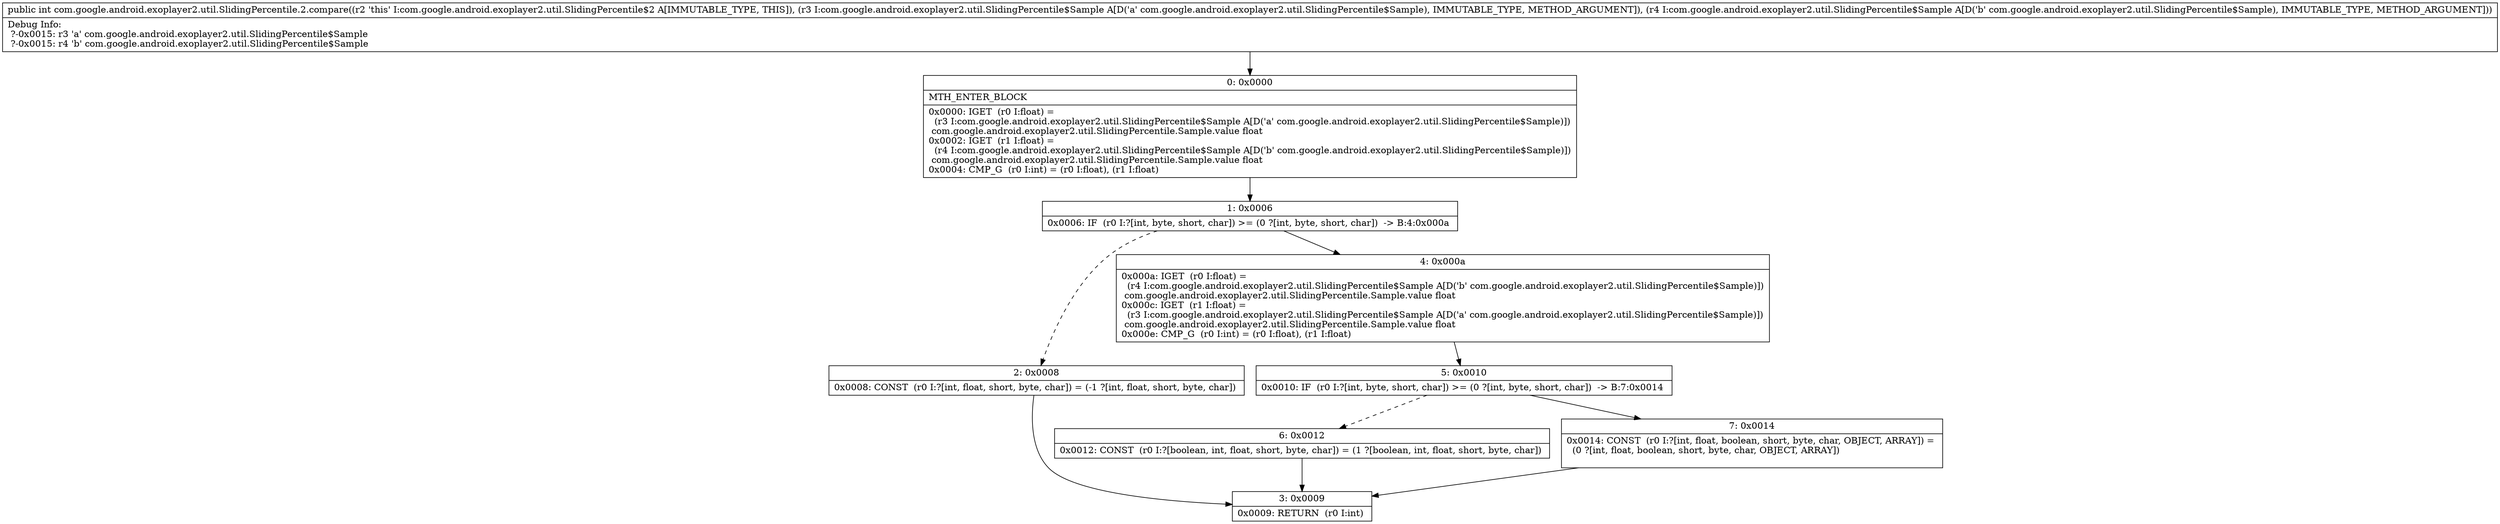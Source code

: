 digraph "CFG forcom.google.android.exoplayer2.util.SlidingPercentile.2.compare(Lcom\/google\/android\/exoplayer2\/util\/SlidingPercentile$Sample;Lcom\/google\/android\/exoplayer2\/util\/SlidingPercentile$Sample;)I" {
Node_0 [shape=record,label="{0\:\ 0x0000|MTH_ENTER_BLOCK\l|0x0000: IGET  (r0 I:float) = \l  (r3 I:com.google.android.exoplayer2.util.SlidingPercentile$Sample A[D('a' com.google.android.exoplayer2.util.SlidingPercentile$Sample)])\l com.google.android.exoplayer2.util.SlidingPercentile.Sample.value float \l0x0002: IGET  (r1 I:float) = \l  (r4 I:com.google.android.exoplayer2.util.SlidingPercentile$Sample A[D('b' com.google.android.exoplayer2.util.SlidingPercentile$Sample)])\l com.google.android.exoplayer2.util.SlidingPercentile.Sample.value float \l0x0004: CMP_G  (r0 I:int) = (r0 I:float), (r1 I:float) \l}"];
Node_1 [shape=record,label="{1\:\ 0x0006|0x0006: IF  (r0 I:?[int, byte, short, char]) \>= (0 ?[int, byte, short, char])  \-\> B:4:0x000a \l}"];
Node_2 [shape=record,label="{2\:\ 0x0008|0x0008: CONST  (r0 I:?[int, float, short, byte, char]) = (\-1 ?[int, float, short, byte, char]) \l}"];
Node_3 [shape=record,label="{3\:\ 0x0009|0x0009: RETURN  (r0 I:int) \l}"];
Node_4 [shape=record,label="{4\:\ 0x000a|0x000a: IGET  (r0 I:float) = \l  (r4 I:com.google.android.exoplayer2.util.SlidingPercentile$Sample A[D('b' com.google.android.exoplayer2.util.SlidingPercentile$Sample)])\l com.google.android.exoplayer2.util.SlidingPercentile.Sample.value float \l0x000c: IGET  (r1 I:float) = \l  (r3 I:com.google.android.exoplayer2.util.SlidingPercentile$Sample A[D('a' com.google.android.exoplayer2.util.SlidingPercentile$Sample)])\l com.google.android.exoplayer2.util.SlidingPercentile.Sample.value float \l0x000e: CMP_G  (r0 I:int) = (r0 I:float), (r1 I:float) \l}"];
Node_5 [shape=record,label="{5\:\ 0x0010|0x0010: IF  (r0 I:?[int, byte, short, char]) \>= (0 ?[int, byte, short, char])  \-\> B:7:0x0014 \l}"];
Node_6 [shape=record,label="{6\:\ 0x0012|0x0012: CONST  (r0 I:?[boolean, int, float, short, byte, char]) = (1 ?[boolean, int, float, short, byte, char]) \l}"];
Node_7 [shape=record,label="{7\:\ 0x0014|0x0014: CONST  (r0 I:?[int, float, boolean, short, byte, char, OBJECT, ARRAY]) = \l  (0 ?[int, float, boolean, short, byte, char, OBJECT, ARRAY])\l \l}"];
MethodNode[shape=record,label="{public int com.google.android.exoplayer2.util.SlidingPercentile.2.compare((r2 'this' I:com.google.android.exoplayer2.util.SlidingPercentile$2 A[IMMUTABLE_TYPE, THIS]), (r3 I:com.google.android.exoplayer2.util.SlidingPercentile$Sample A[D('a' com.google.android.exoplayer2.util.SlidingPercentile$Sample), IMMUTABLE_TYPE, METHOD_ARGUMENT]), (r4 I:com.google.android.exoplayer2.util.SlidingPercentile$Sample A[D('b' com.google.android.exoplayer2.util.SlidingPercentile$Sample), IMMUTABLE_TYPE, METHOD_ARGUMENT]))  | Debug Info:\l  ?\-0x0015: r3 'a' com.google.android.exoplayer2.util.SlidingPercentile$Sample\l  ?\-0x0015: r4 'b' com.google.android.exoplayer2.util.SlidingPercentile$Sample\l}"];
MethodNode -> Node_0;
Node_0 -> Node_1;
Node_1 -> Node_2[style=dashed];
Node_1 -> Node_4;
Node_2 -> Node_3;
Node_4 -> Node_5;
Node_5 -> Node_6[style=dashed];
Node_5 -> Node_7;
Node_6 -> Node_3;
Node_7 -> Node_3;
}

